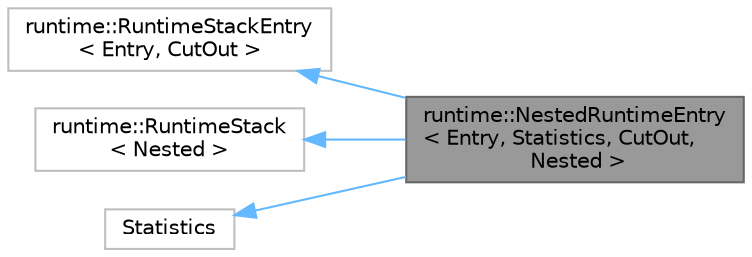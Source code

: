 digraph "runtime::NestedRuntimeEntry&lt; Entry, Statistics, CutOut, Nested &gt;"
{
 // LATEX_PDF_SIZE
  bgcolor="transparent";
  edge [fontname=Helvetica,fontsize=10,labelfontname=Helvetica,labelfontsize=10];
  node [fontname=Helvetica,fontsize=10,shape=box,height=0.2,width=0.4];
  rankdir="LR";
  Node1 [id="Node000001",label="runtime::NestedRuntimeEntry\l\< Entry, Statistics, CutOut,\l Nested \>",height=0.2,width=0.4,color="gray40", fillcolor="grey60", style="filled", fontcolor="black",tooltip=" "];
  Node2 -> Node1 [id="edge1_Node000001_Node000002",dir="back",color="steelblue1",style="solid",tooltip=" "];
  Node2 [id="Node000002",label="runtime::RuntimeStackEntry\l\< Entry, CutOut \>",height=0.2,width=0.4,color="grey75", fillcolor="white", style="filled",URL="$d9/d0c/classruntime_1_1RuntimeStackEntry.html",tooltip=" "];
  Node3 -> Node1 [id="edge2_Node000001_Node000003",dir="back",color="steelblue1",style="solid",tooltip=" "];
  Node3 [id="Node000003",label="runtime::RuntimeStack\l\< Nested \>",height=0.2,width=0.4,color="grey75", fillcolor="white", style="filled",URL="$da/d85/classruntime_1_1RuntimeStack.html",tooltip=" "];
  Node4 -> Node1 [id="edge3_Node000001_Node000004",dir="back",color="steelblue1",style="solid",tooltip=" "];
  Node4 [id="Node000004",label="Statistics",height=0.2,width=0.4,color="grey75", fillcolor="white", style="filled",tooltip=" "];
}
